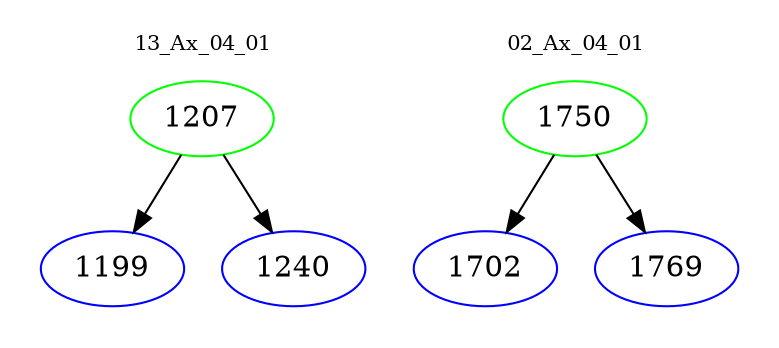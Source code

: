 digraph{
subgraph cluster_0 {
color = white
label = "13_Ax_04_01";
fontsize=10;
T0_1207 [label="1207", color="green"]
T0_1207 -> T0_1199 [color="black"]
T0_1199 [label="1199", color="blue"]
T0_1207 -> T0_1240 [color="black"]
T0_1240 [label="1240", color="blue"]
}
subgraph cluster_1 {
color = white
label = "02_Ax_04_01";
fontsize=10;
T1_1750 [label="1750", color="green"]
T1_1750 -> T1_1702 [color="black"]
T1_1702 [label="1702", color="blue"]
T1_1750 -> T1_1769 [color="black"]
T1_1769 [label="1769", color="blue"]
}
}
